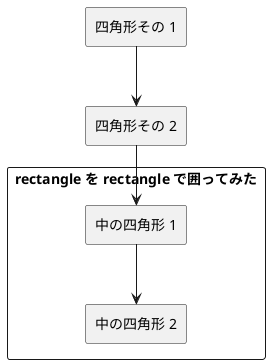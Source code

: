 @startuml
rectangle "四角形その 1" as r1
rectangle "四角形その 2" as r2
rectangle "rectangle を rectangle で囲ってみた" {
	rectangle "中の四角形 1" as in1
	rectangle "中の四角形 2" as in2
}
r1 --> r2
r2 --> in1
in1 --> in2
@enduml
